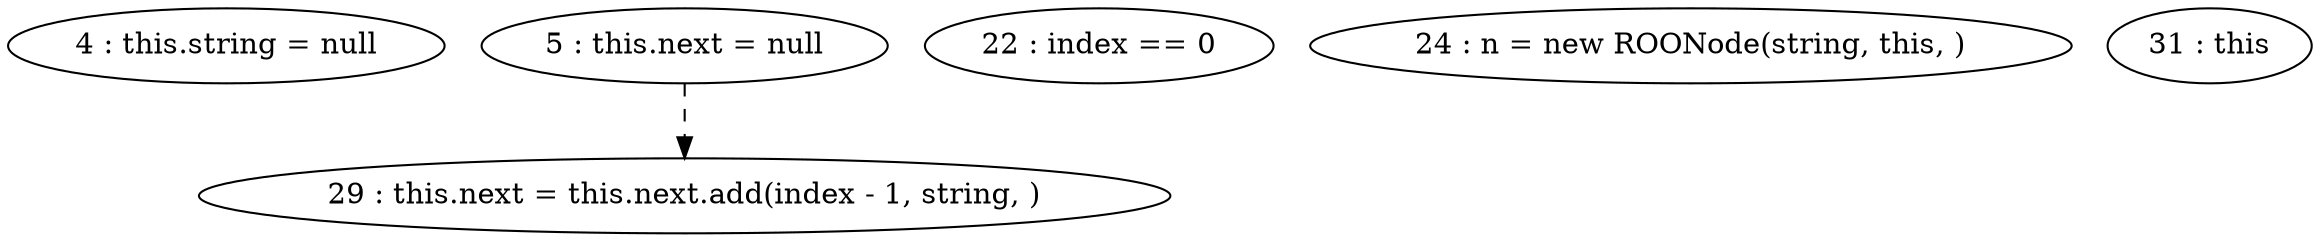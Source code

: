 digraph G {
"4 : this.string = null"
"5 : this.next = null"
"5 : this.next = null" -> "29 : this.next = this.next.add(index - 1, string, )" [style=dashed]
"22 : index == 0"
"24 : n = new ROONode(string, this, )"
"29 : this.next = this.next.add(index - 1, string, )"
"31 : this"
}